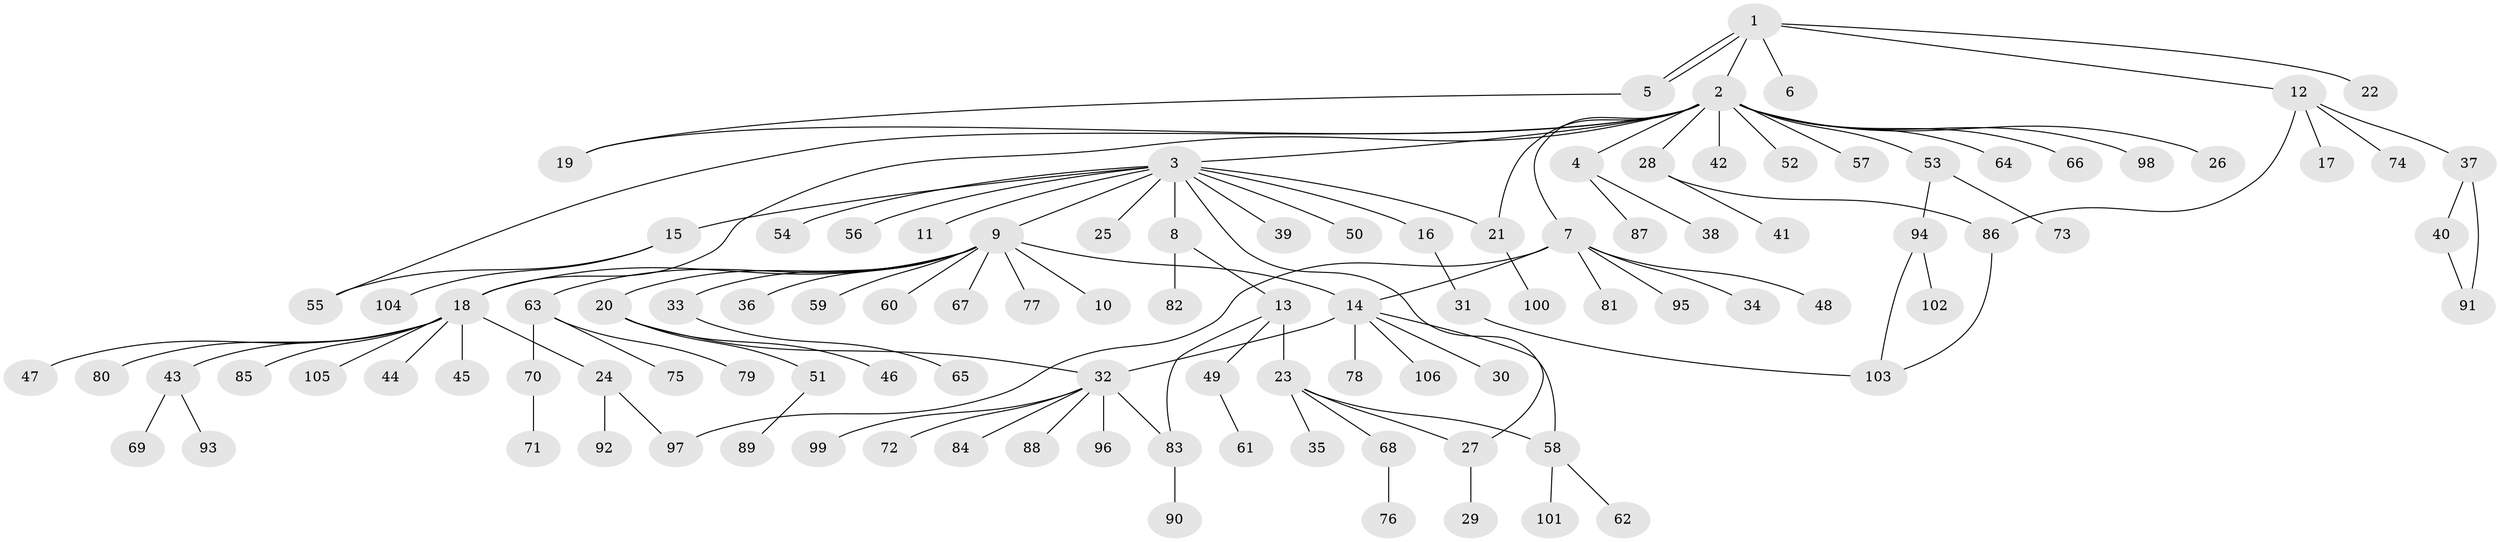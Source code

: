 // coarse degree distribution, {5: 0.0125, 17: 0.0125, 13: 0.0125, 2: 0.1625, 3: 0.025, 6: 0.025, 11: 0.0125, 1: 0.65, 4: 0.05, 7: 0.0125, 9: 0.0125, 10: 0.0125}
// Generated by graph-tools (version 1.1) at 2025/41/03/06/25 10:41:49]
// undirected, 106 vertices, 120 edges
graph export_dot {
graph [start="1"]
  node [color=gray90,style=filled];
  1;
  2;
  3;
  4;
  5;
  6;
  7;
  8;
  9;
  10;
  11;
  12;
  13;
  14;
  15;
  16;
  17;
  18;
  19;
  20;
  21;
  22;
  23;
  24;
  25;
  26;
  27;
  28;
  29;
  30;
  31;
  32;
  33;
  34;
  35;
  36;
  37;
  38;
  39;
  40;
  41;
  42;
  43;
  44;
  45;
  46;
  47;
  48;
  49;
  50;
  51;
  52;
  53;
  54;
  55;
  56;
  57;
  58;
  59;
  60;
  61;
  62;
  63;
  64;
  65;
  66;
  67;
  68;
  69;
  70;
  71;
  72;
  73;
  74;
  75;
  76;
  77;
  78;
  79;
  80;
  81;
  82;
  83;
  84;
  85;
  86;
  87;
  88;
  89;
  90;
  91;
  92;
  93;
  94;
  95;
  96;
  97;
  98;
  99;
  100;
  101;
  102;
  103;
  104;
  105;
  106;
  1 -- 2;
  1 -- 5;
  1 -- 5;
  1 -- 6;
  1 -- 12;
  1 -- 22;
  2 -- 3;
  2 -- 4;
  2 -- 7;
  2 -- 18;
  2 -- 19;
  2 -- 21;
  2 -- 26;
  2 -- 28;
  2 -- 42;
  2 -- 52;
  2 -- 53;
  2 -- 55;
  2 -- 57;
  2 -- 64;
  2 -- 66;
  2 -- 98;
  3 -- 8;
  3 -- 9;
  3 -- 11;
  3 -- 15;
  3 -- 16;
  3 -- 21;
  3 -- 25;
  3 -- 27;
  3 -- 39;
  3 -- 50;
  3 -- 54;
  3 -- 56;
  4 -- 38;
  4 -- 87;
  5 -- 19;
  7 -- 14;
  7 -- 34;
  7 -- 48;
  7 -- 81;
  7 -- 95;
  7 -- 97;
  8 -- 13;
  8 -- 82;
  9 -- 10;
  9 -- 14;
  9 -- 18;
  9 -- 20;
  9 -- 33;
  9 -- 36;
  9 -- 59;
  9 -- 60;
  9 -- 63;
  9 -- 67;
  9 -- 77;
  12 -- 17;
  12 -- 37;
  12 -- 74;
  12 -- 86;
  13 -- 23;
  13 -- 49;
  13 -- 83;
  14 -- 30;
  14 -- 32;
  14 -- 58;
  14 -- 78;
  14 -- 106;
  15 -- 55;
  15 -- 104;
  16 -- 31;
  18 -- 24;
  18 -- 43;
  18 -- 44;
  18 -- 45;
  18 -- 47;
  18 -- 80;
  18 -- 85;
  18 -- 105;
  20 -- 32;
  20 -- 46;
  20 -- 51;
  21 -- 100;
  23 -- 27;
  23 -- 35;
  23 -- 58;
  23 -- 68;
  24 -- 92;
  24 -- 97;
  27 -- 29;
  28 -- 41;
  28 -- 86;
  31 -- 103;
  32 -- 72;
  32 -- 83;
  32 -- 84;
  32 -- 88;
  32 -- 96;
  32 -- 99;
  33 -- 65;
  37 -- 40;
  37 -- 91;
  40 -- 91;
  43 -- 69;
  43 -- 93;
  49 -- 61;
  51 -- 89;
  53 -- 73;
  53 -- 94;
  58 -- 62;
  58 -- 101;
  63 -- 70;
  63 -- 75;
  63 -- 79;
  68 -- 76;
  70 -- 71;
  83 -- 90;
  86 -- 103;
  94 -- 102;
  94 -- 103;
}
